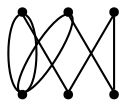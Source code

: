 graph {
  node [shape=point,comment="{\"directed\":false,\"doi\":\"10.1007/978-3-319-27261-0_20\",\"figure\":\"7 (1)\"}"]

  v0 [pos="1213.7974960506417,1107.0389524373322"]
  v1 [pos="1277.3482376110592,1145.1695341423622"]
  v2 [pos="1213.797496050642,1183.2990984451783"]
  v3 [pos="1107.6984088517856,1092.1023433571822"]
  v4 [pos="1107.6984088517856,1193.7849543645693"]
  v5 [pos="1056.861090406963,1142.943203747407"]

  v0 -- v1 [id="-1",pos="1213.7974960506417,1107.0389524373322 1228.2999475039583,1125.9042601671426 1249.4865908662166,1138.6144116770604 1277.3482376110592,1145.1695341423622"]
  v2 -- v1 [id="-2",pos="1213.797496050642,1183.2990984451783 1226.7454650449154,1167.1643710826754 1247.928038748441,1154.4542195727577 1277.3482376110592,1145.1695341423622"]
  v2 -- v4 [id="-5",pos="1213.797496050642,1183.2990984451783 1162.9561079470866,1183.2959190632594 1198.1783683941323,1222.4933105773882 1199.8119548447914,1250.2140235908917 1201.4455412954505,1277.9264702114056 1169.4904537497232,1294.1621747436557 1153.7128955505193,1295.7291013286122 1137.935464528151,1297.300161110063 1138.3354356754708,1284.2065761407148 1132.2429021989992,1279.9851200039534 1126.154311204425,1275.7594670830588 1113.5814820803603,1280.410139778884 1101.4546621180284,1270.216977758956 1089.3277149788612,1260.0238157390277 1077.6424529890237,1234.9951489839736 1107.6984088517856,1193.7849543645693"]
  v0 -- v3 [id="-6",pos="1213.7974960506417,1107.0389524373322 1175.6664152302144,1119.74910394725 1156.6050239642555,1100.6837495070965 1155.4465701706351,1086.4900983937769 1154.2921860357474,1072.2963201051805 1171.040739373198,1062.974117968141 1176.0747800486704,1055.1645385728814 1181.113144736546,1047.3508895687655 1174.4371239392785,1041.0417240887168 1147.1827465834508,1033.4447817561995 1119.9241723920552,1025.839445855416 1072.0832991602022,1016.9381938844513 1107.6984088517856,1092.1023433571822"]
  v2 -- v1 [id="-3",pos="1213.797496050642,1183.2990984451783 1236.3511314223606,1188.1966183531943 1256.1960591711932,1178.8328299006546 1277.3482376110592,1145.1695341423622"]
  v0 -- v1 [id="-4",pos="1213.7974960506417,1107.0389524373322 1238.1721765283933,1103.3091559205236 1258.4004152591087,1112.7397113933623 1277.3482376110592,1145.1695341423622"]
  v5 -- v4 [id="-7",pos="1056.861090406963,1142.943203747407 1107.6984088517856,1193.7849543645693 1107.6984088517856,1193.7849543645693 1107.6984088517856,1193.7849543645693"]
  v5 -- v3 [id="-8",pos="1056.861090406963,1142.943203747407 1107.6984088517856,1092.1023433571822 1107.6984088517856,1092.1023433571822 1107.6984088517856,1092.1023433571822"]
}